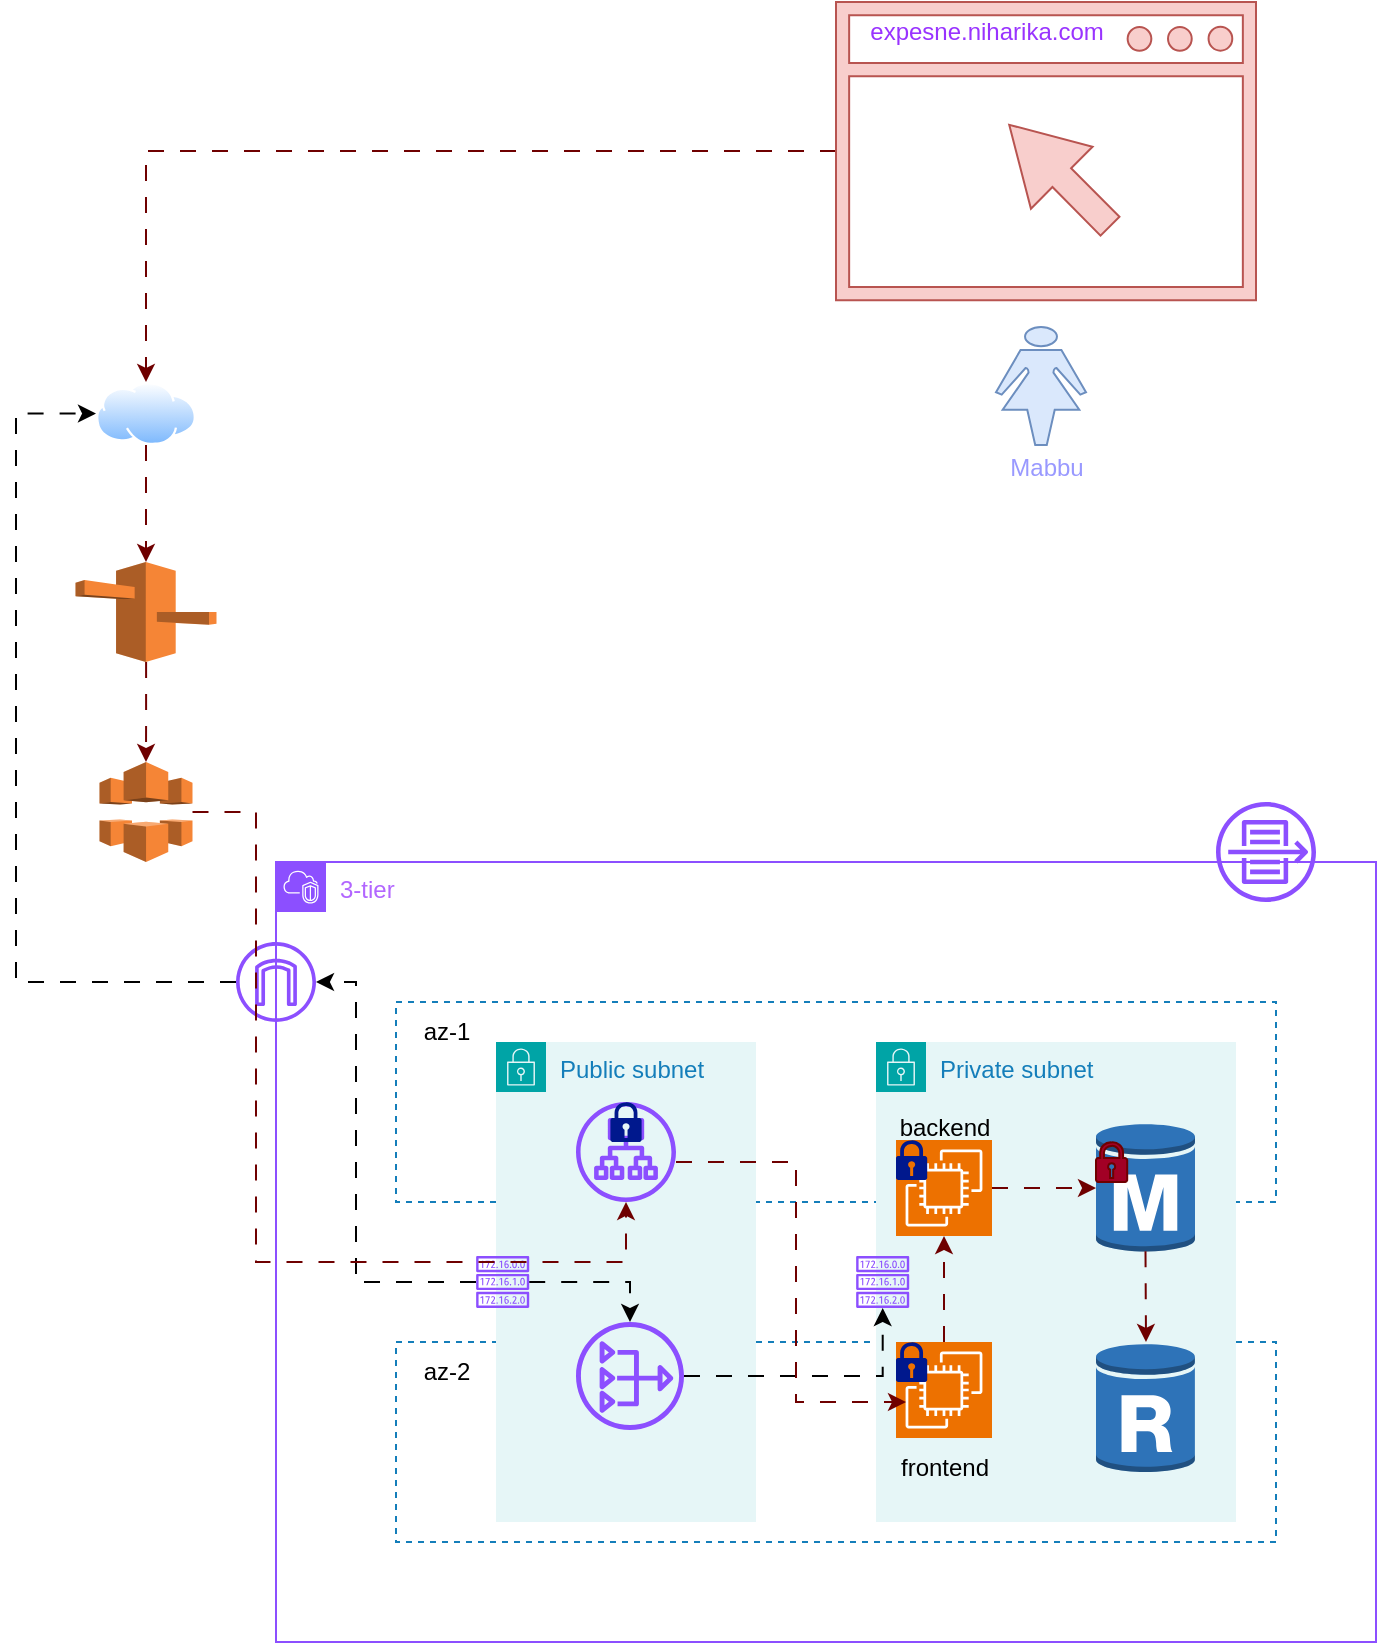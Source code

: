 <mxfile version="24.7.17">
  <diagram name="Page-1" id="eEPfoV1EEF3tn9h3JWw6">
    <mxGraphModel dx="1833" dy="2238" grid="1" gridSize="10" guides="1" tooltips="1" connect="1" arrows="1" fold="1" page="1" pageScale="1" pageWidth="850" pageHeight="1100" math="0" shadow="0">
      <root>
        <mxCell id="0" />
        <mxCell id="1" parent="0" />
        <mxCell id="WgRBeZ9gFVKyx4dr9Oa8-1" value="&lt;font color=&quot;#b266ff&quot;&gt;3-tier&lt;/font&gt;" style="points=[[0,0],[0.25,0],[0.5,0],[0.75,0],[1,0],[1,0.25],[1,0.5],[1,0.75],[1,1],[0.75,1],[0.5,1],[0.25,1],[0,1],[0,0.75],[0,0.5],[0,0.25]];outlineConnect=0;gradientColor=none;html=1;whiteSpace=wrap;fontSize=12;fontStyle=0;container=1;pointerEvents=0;collapsible=0;recursiveResize=0;shape=mxgraph.aws4.group;grIcon=mxgraph.aws4.group_vpc2;strokeColor=#8C4FFF;fillColor=none;verticalAlign=top;align=left;spacingLeft=30;fontColor=#AAB7B8;dashed=0;" parent="1" vertex="1">
          <mxGeometry x="140" y="150" width="550" height="390" as="geometry" />
        </mxCell>
        <mxCell id="WgRBeZ9gFVKyx4dr9Oa8-2" value="" style="fillColor=none;strokeColor=#147EBA;dashed=1;verticalAlign=top;fontStyle=0;fontColor=#147EBA;whiteSpace=wrap;html=1;" parent="WgRBeZ9gFVKyx4dr9Oa8-1" vertex="1">
          <mxGeometry x="60" y="70" width="440" height="100" as="geometry" />
        </mxCell>
        <mxCell id="WgRBeZ9gFVKyx4dr9Oa8-3" value="" style="fillColor=none;strokeColor=#147EBA;dashed=1;verticalAlign=top;fontStyle=0;fontColor=#147EBA;whiteSpace=wrap;html=1;" parent="WgRBeZ9gFVKyx4dr9Oa8-1" vertex="1">
          <mxGeometry x="60" y="240" width="440" height="100" as="geometry" />
        </mxCell>
        <mxCell id="WgRBeZ9gFVKyx4dr9Oa8-4" value="az-2" style="text;html=1;align=center;verticalAlign=middle;resizable=0;points=[];autosize=1;strokeColor=none;fillColor=none;" parent="WgRBeZ9gFVKyx4dr9Oa8-1" vertex="1">
          <mxGeometry x="60" y="240" width="50" height="30" as="geometry" />
        </mxCell>
        <mxCell id="WgRBeZ9gFVKyx4dr9Oa8-5" value="az-1" style="text;html=1;align=center;verticalAlign=middle;resizable=0;points=[];autosize=1;strokeColor=none;fillColor=none;" parent="WgRBeZ9gFVKyx4dr9Oa8-1" vertex="1">
          <mxGeometry x="60" y="70" width="50" height="30" as="geometry" />
        </mxCell>
        <mxCell id="WgRBeZ9gFVKyx4dr9Oa8-6" value="Public subnet" style="points=[[0,0],[0.25,0],[0.5,0],[0.75,0],[1,0],[1,0.25],[1,0.5],[1,0.75],[1,1],[0.75,1],[0.5,1],[0.25,1],[0,1],[0,0.75],[0,0.5],[0,0.25]];outlineConnect=0;gradientColor=none;html=1;whiteSpace=wrap;fontSize=12;fontStyle=0;container=1;pointerEvents=0;collapsible=0;recursiveResize=0;shape=mxgraph.aws4.group;grIcon=mxgraph.aws4.group_security_group;grStroke=0;strokeColor=#00A4A6;fillColor=#E6F6F7;verticalAlign=top;align=left;spacingLeft=30;fontColor=#147EBA;dashed=0;" parent="WgRBeZ9gFVKyx4dr9Oa8-1" vertex="1">
          <mxGeometry x="110" y="90" width="130" height="240" as="geometry" />
        </mxCell>
        <mxCell id="WgRBeZ9gFVKyx4dr9Oa8-20" value="" style="sketch=0;outlineConnect=0;fontColor=#232F3E;gradientColor=none;fillColor=#8C4FFF;strokeColor=none;dashed=0;verticalLabelPosition=bottom;verticalAlign=top;align=center;html=1;fontSize=12;fontStyle=0;aspect=fixed;pointerEvents=1;shape=mxgraph.aws4.application_load_balancer;" parent="WgRBeZ9gFVKyx4dr9Oa8-6" vertex="1">
          <mxGeometry x="40" y="30" width="50" height="50" as="geometry" />
        </mxCell>
        <mxCell id="WgRBeZ9gFVKyx4dr9Oa8-58" style="edgeStyle=orthogonalEdgeStyle;rounded=0;orthogonalLoop=1;jettySize=auto;html=1;flowAnimation=1;" parent="WgRBeZ9gFVKyx4dr9Oa8-6" source="WgRBeZ9gFVKyx4dr9Oa8-24" target="WgRBeZ9gFVKyx4dr9Oa8-34" edge="1">
          <mxGeometry relative="1" as="geometry" />
        </mxCell>
        <mxCell id="WgRBeZ9gFVKyx4dr9Oa8-24" value="" style="sketch=0;outlineConnect=0;fontColor=#232F3E;gradientColor=none;fillColor=#8C4FFF;strokeColor=none;dashed=0;verticalLabelPosition=bottom;verticalAlign=top;align=center;html=1;fontSize=12;fontStyle=0;aspect=fixed;pointerEvents=1;shape=mxgraph.aws4.route_table;" parent="WgRBeZ9gFVKyx4dr9Oa8-6" vertex="1">
          <mxGeometry x="-10" y="107" width="26.68" height="26" as="geometry" />
        </mxCell>
        <mxCell id="WgRBeZ9gFVKyx4dr9Oa8-34" value="" style="sketch=0;outlineConnect=0;fontColor=#232F3E;gradientColor=none;fillColor=#8C4FFF;strokeColor=none;dashed=0;verticalLabelPosition=bottom;verticalAlign=top;align=center;html=1;fontSize=12;fontStyle=0;aspect=fixed;pointerEvents=1;shape=mxgraph.aws4.nat_gateway;" parent="WgRBeZ9gFVKyx4dr9Oa8-6" vertex="1">
          <mxGeometry x="40" y="140" width="54" height="54" as="geometry" />
        </mxCell>
        <mxCell id="WgRBeZ9gFVKyx4dr9Oa8-65" value="" style="sketch=0;aspect=fixed;pointerEvents=1;shadow=0;dashed=0;html=1;strokeColor=none;labelPosition=center;verticalLabelPosition=bottom;verticalAlign=top;align=center;fillColor=#00188D;shape=mxgraph.mscae.enterprise.lock" parent="WgRBeZ9gFVKyx4dr9Oa8-6" vertex="1">
          <mxGeometry x="57.2" y="30" width="15.6" height="20" as="geometry" />
        </mxCell>
        <mxCell id="WgRBeZ9gFVKyx4dr9Oa8-7" value="Private subnet" style="points=[[0,0],[0.25,0],[0.5,0],[0.75,0],[1,0],[1,0.25],[1,0.5],[1,0.75],[1,1],[0.75,1],[0.5,1],[0.25,1],[0,1],[0,0.75],[0,0.5],[0,0.25]];outlineConnect=0;gradientColor=none;html=1;whiteSpace=wrap;fontSize=12;fontStyle=0;container=1;pointerEvents=0;collapsible=0;recursiveResize=0;shape=mxgraph.aws4.group;grIcon=mxgraph.aws4.group_security_group;grStroke=0;strokeColor=#00A4A6;fillColor=#E6F6F7;verticalAlign=top;align=left;spacingLeft=30;fontColor=#147EBA;dashed=0;" parent="WgRBeZ9gFVKyx4dr9Oa8-1" vertex="1">
          <mxGeometry x="300" y="90" width="180" height="240" as="geometry" />
        </mxCell>
        <mxCell id="WgRBeZ9gFVKyx4dr9Oa8-10" value="" style="outlineConnect=0;dashed=0;verticalLabelPosition=bottom;verticalAlign=top;align=center;html=1;shape=mxgraph.aws3.rds_db_instance_read_replica;fillColor=#2E73B8;gradientColor=none;" parent="WgRBeZ9gFVKyx4dr9Oa8-7" vertex="1">
          <mxGeometry x="110" y="150" width="49.5" height="66" as="geometry" />
        </mxCell>
        <mxCell id="WgRBeZ9gFVKyx4dr9Oa8-17" value="" style="sketch=0;points=[[0,0,0],[0.25,0,0],[0.5,0,0],[0.75,0,0],[1,0,0],[0,1,0],[0.25,1,0],[0.5,1,0],[0.75,1,0],[1,1,0],[0,0.25,0],[0,0.5,0],[0,0.75,0],[1,0.25,0],[1,0.5,0],[1,0.75,0]];outlineConnect=0;fontColor=#232F3E;fillColor=#ED7100;strokeColor=#ffffff;dashed=0;verticalLabelPosition=bottom;verticalAlign=top;align=center;html=1;fontSize=12;fontStyle=0;aspect=fixed;shape=mxgraph.aws4.resourceIcon;resIcon=mxgraph.aws4.ec2;" parent="WgRBeZ9gFVKyx4dr9Oa8-7" vertex="1">
          <mxGeometry x="10" y="150" width="48" height="48" as="geometry" />
        </mxCell>
        <mxCell id="WgRBeZ9gFVKyx4dr9Oa8-18" value="&lt;div&gt;frontend&lt;/div&gt;" style="text;html=1;align=center;verticalAlign=middle;resizable=0;points=[];autosize=1;strokeColor=none;fillColor=none;" parent="WgRBeZ9gFVKyx4dr9Oa8-7" vertex="1">
          <mxGeometry x="-1" y="198" width="70" height="30" as="geometry" />
        </mxCell>
        <mxCell id="WgRBeZ9gFVKyx4dr9Oa8-66" value="" style="sketch=0;aspect=fixed;pointerEvents=1;shadow=0;dashed=0;html=1;strokeColor=none;labelPosition=center;verticalLabelPosition=bottom;verticalAlign=top;align=center;fillColor=#00188D;shape=mxgraph.mscae.enterprise.lock" parent="WgRBeZ9gFVKyx4dr9Oa8-7" vertex="1">
          <mxGeometry x="10" y="150" width="15.6" height="20" as="geometry" />
        </mxCell>
        <mxCell id="WgRBeZ9gFVKyx4dr9Oa8-8" value="" style="outlineConnect=0;dashed=0;verticalLabelPosition=bottom;verticalAlign=top;align=center;html=1;shape=mxgraph.aws3.rds_db_instance;fillColor=#2E73B8;gradientColor=none;" parent="WgRBeZ9gFVKyx4dr9Oa8-1" vertex="1">
          <mxGeometry x="410" y="130" width="49.5" height="66" as="geometry" />
        </mxCell>
        <mxCell id="WgRBeZ9gFVKyx4dr9Oa8-11" value="" style="sketch=0;points=[[0,0,0],[0.25,0,0],[0.5,0,0],[0.75,0,0],[1,0,0],[0,1,0],[0.25,1,0],[0.5,1,0],[0.75,1,0],[1,1,0],[0,0.25,0],[0,0.5,0],[0,0.75,0],[1,0.25,0],[1,0.5,0],[1,0.75,0]];outlineConnect=0;fontColor=#232F3E;fillColor=#ED7100;strokeColor=#ffffff;dashed=0;verticalLabelPosition=bottom;verticalAlign=top;align=center;html=1;fontSize=12;fontStyle=0;aspect=fixed;shape=mxgraph.aws4.resourceIcon;resIcon=mxgraph.aws4.ec2;" parent="WgRBeZ9gFVKyx4dr9Oa8-1" vertex="1">
          <mxGeometry x="310" y="139" width="48" height="48" as="geometry" />
        </mxCell>
        <mxCell id="WgRBeZ9gFVKyx4dr9Oa8-12" value="" style="endArrow=classic;html=1;rounded=0;exitX=0.5;exitY=0.98;exitDx=0;exitDy=0;exitPerimeter=0;flowAnimation=1;fillColor=#a20025;strokeColor=#6F0000;" parent="WgRBeZ9gFVKyx4dr9Oa8-1" source="WgRBeZ9gFVKyx4dr9Oa8-8" edge="1">
          <mxGeometry width="50" height="50" relative="1" as="geometry">
            <mxPoint x="260" y="200" as="sourcePoint" />
            <mxPoint x="435" y="240" as="targetPoint" />
          </mxGeometry>
        </mxCell>
        <mxCell id="WgRBeZ9gFVKyx4dr9Oa8-16" style="edgeStyle=orthogonalEdgeStyle;rounded=0;orthogonalLoop=1;jettySize=auto;html=1;exitX=1;exitY=0.5;exitDx=0;exitDy=0;exitPerimeter=0;entryX=0;entryY=0.5;entryDx=0;entryDy=0;entryPerimeter=0;flowAnimation=1;fillColor=#a20025;strokeColor=#6F0000;" parent="WgRBeZ9gFVKyx4dr9Oa8-1" source="WgRBeZ9gFVKyx4dr9Oa8-11" target="WgRBeZ9gFVKyx4dr9Oa8-8" edge="1">
          <mxGeometry relative="1" as="geometry" />
        </mxCell>
        <mxCell id="WgRBeZ9gFVKyx4dr9Oa8-13" value="backend&lt;div&gt;&lt;br&gt;&lt;/div&gt;" style="text;html=1;align=center;verticalAlign=middle;resizable=0;points=[];autosize=1;strokeColor=none;fillColor=none;" parent="WgRBeZ9gFVKyx4dr9Oa8-1" vertex="1">
          <mxGeometry x="299" y="120" width="70" height="40" as="geometry" />
        </mxCell>
        <mxCell id="WgRBeZ9gFVKyx4dr9Oa8-19" style="edgeStyle=orthogonalEdgeStyle;rounded=0;orthogonalLoop=1;jettySize=auto;html=1;exitX=0.5;exitY=0;exitDx=0;exitDy=0;exitPerimeter=0;entryX=0.5;entryY=1;entryDx=0;entryDy=0;entryPerimeter=0;flowAnimation=1;fillColor=#a20025;strokeColor=#6F0000;" parent="WgRBeZ9gFVKyx4dr9Oa8-1" source="WgRBeZ9gFVKyx4dr9Oa8-17" target="WgRBeZ9gFVKyx4dr9Oa8-11" edge="1">
          <mxGeometry relative="1" as="geometry" />
        </mxCell>
        <mxCell id="WgRBeZ9gFVKyx4dr9Oa8-22" value="" style="sketch=0;outlineConnect=0;fontColor=#232F3E;gradientColor=none;fillColor=#8C4FFF;strokeColor=none;dashed=0;verticalLabelPosition=bottom;verticalAlign=top;align=center;html=1;fontSize=12;fontStyle=0;aspect=fixed;pointerEvents=1;shape=mxgraph.aws4.route_table;" parent="WgRBeZ9gFVKyx4dr9Oa8-1" vertex="1">
          <mxGeometry x="290" y="197" width="26.68" height="26" as="geometry" />
        </mxCell>
        <mxCell id="WgRBeZ9gFVKyx4dr9Oa8-36" style="edgeStyle=orthogonalEdgeStyle;rounded=0;orthogonalLoop=1;jettySize=auto;html=1;flowAnimation=1;" parent="WgRBeZ9gFVKyx4dr9Oa8-1" source="WgRBeZ9gFVKyx4dr9Oa8-34" target="WgRBeZ9gFVKyx4dr9Oa8-22" edge="1">
          <mxGeometry relative="1" as="geometry" />
        </mxCell>
        <mxCell id="WgRBeZ9gFVKyx4dr9Oa8-37" value="" style="sketch=0;outlineConnect=0;fontColor=#232F3E;gradientColor=none;fillColor=#8C4FFF;strokeColor=none;dashed=0;verticalLabelPosition=bottom;verticalAlign=top;align=center;html=1;fontSize=12;fontStyle=0;aspect=fixed;pointerEvents=1;shape=mxgraph.aws4.flow_logs;" parent="WgRBeZ9gFVKyx4dr9Oa8-1" vertex="1">
          <mxGeometry x="470" y="-30" width="50" height="50" as="geometry" />
        </mxCell>
        <mxCell id="WgRBeZ9gFVKyx4dr9Oa8-38" style="edgeStyle=orthogonalEdgeStyle;rounded=0;orthogonalLoop=1;jettySize=auto;html=1;flowAnimation=1;fillColor=#a20025;strokeColor=#6F0000;" parent="WgRBeZ9gFVKyx4dr9Oa8-1" source="WgRBeZ9gFVKyx4dr9Oa8-20" edge="1">
          <mxGeometry relative="1" as="geometry">
            <mxPoint x="210" y="150" as="sourcePoint" />
            <mxPoint x="315" y="270" as="targetPoint" />
            <Array as="points">
              <mxPoint x="260" y="150" />
              <mxPoint x="260" y="270" />
            </Array>
          </mxGeometry>
        </mxCell>
        <mxCell id="WgRBeZ9gFVKyx4dr9Oa8-68" value="" style="sketch=0;aspect=fixed;pointerEvents=1;shadow=0;dashed=0;html=1;strokeColor=#6F0000;labelPosition=center;verticalLabelPosition=bottom;verticalAlign=top;align=center;fillColor=#a20025;shape=mxgraph.mscae.enterprise.lock;fontColor=#ffffff;" parent="WgRBeZ9gFVKyx4dr9Oa8-1" vertex="1">
          <mxGeometry x="410" y="140" width="15.6" height="20" as="geometry" />
        </mxCell>
        <mxCell id="WgRBeZ9gFVKyx4dr9Oa8-67" value="" style="sketch=0;aspect=fixed;pointerEvents=1;shadow=0;dashed=0;html=1;strokeColor=none;labelPosition=center;verticalLabelPosition=bottom;verticalAlign=top;align=center;fillColor=#00188D;shape=mxgraph.mscae.enterprise.lock" parent="WgRBeZ9gFVKyx4dr9Oa8-1" vertex="1">
          <mxGeometry x="310" y="139" width="15.6" height="20" as="geometry" />
        </mxCell>
        <mxCell id="WgRBeZ9gFVKyx4dr9Oa8-21" value="" style="sketch=0;outlineConnect=0;fontColor=#232F3E;gradientColor=none;fillColor=#8C4FFF;strokeColor=none;dashed=0;verticalLabelPosition=bottom;verticalAlign=top;align=center;html=1;fontSize=12;fontStyle=0;aspect=fixed;pointerEvents=1;shape=mxgraph.aws4.internet_gateway;" parent="1" vertex="1">
          <mxGeometry x="120" y="190" width="40" height="40" as="geometry" />
        </mxCell>
        <mxCell id="WgRBeZ9gFVKyx4dr9Oa8-32" value="" style="image;aspect=fixed;perimeter=ellipsePerimeter;html=1;align=center;shadow=0;dashed=0;spacingTop=3;image=img/lib/active_directory/internet_cloud.svg;" parent="1" vertex="1">
          <mxGeometry x="50" y="-90" width="50" height="31.5" as="geometry" />
        </mxCell>
        <mxCell id="WgRBeZ9gFVKyx4dr9Oa8-35" style="edgeStyle=orthogonalEdgeStyle;rounded=0;orthogonalLoop=1;jettySize=auto;html=1;flowAnimation=1;" parent="1" target="WgRBeZ9gFVKyx4dr9Oa8-21" edge="1">
          <mxGeometry relative="1" as="geometry">
            <mxPoint x="240" y="360" as="sourcePoint" />
            <Array as="points">
              <mxPoint x="180" y="360" />
              <mxPoint x="180" y="210" />
            </Array>
          </mxGeometry>
        </mxCell>
        <mxCell id="WgRBeZ9gFVKyx4dr9Oa8-51" style="edgeStyle=orthogonalEdgeStyle;rounded=0;orthogonalLoop=1;jettySize=auto;html=1;flowAnimation=1;fillColor=#a20025;strokeColor=#6F0000;" parent="1" source="WgRBeZ9gFVKyx4dr9Oa8-39" target="WgRBeZ9gFVKyx4dr9Oa8-20" edge="1">
          <mxGeometry relative="1" as="geometry">
            <mxPoint x="315" y="330" as="targetPoint" />
            <Array as="points">
              <mxPoint x="130" y="125" />
              <mxPoint x="130" y="350" />
              <mxPoint x="315" y="350" />
            </Array>
          </mxGeometry>
        </mxCell>
        <mxCell id="WgRBeZ9gFVKyx4dr9Oa8-44" style="edgeStyle=orthogonalEdgeStyle;rounded=0;orthogonalLoop=1;jettySize=auto;html=1;entryX=0.5;entryY=0;entryDx=0;entryDy=0;flowAnimation=1;fillColor=#a20025;strokeColor=#6F0000;" parent="1" source="WgRBeZ9gFVKyx4dr9Oa8-41" target="WgRBeZ9gFVKyx4dr9Oa8-32" edge="1">
          <mxGeometry relative="1" as="geometry" />
        </mxCell>
        <mxCell id="WgRBeZ9gFVKyx4dr9Oa8-41" value="" style="sketch=0;pointerEvents=1;shadow=0;dashed=0;html=1;strokeColor=#b85450;fillColor=#f8cecc;aspect=fixed;labelPosition=center;verticalLabelPosition=bottom;verticalAlign=top;align=center;outlineConnect=0;shape=mxgraph.vvd.web_browser;" parent="1" vertex="1">
          <mxGeometry x="420" y="-280" width="210" height="149.1" as="geometry" />
        </mxCell>
        <mxCell id="WgRBeZ9gFVKyx4dr9Oa8-45" value="&lt;font color=&quot;#9933ff&quot;&gt;expesne.niharika.com&lt;/font&gt;" style="text;html=1;align=center;verticalAlign=middle;resizable=0;points=[];autosize=1;strokeColor=none;fillColor=none;" parent="1" vertex="1">
          <mxGeometry x="425" y="-280" width="140" height="30" as="geometry" />
        </mxCell>
        <mxCell id="WgRBeZ9gFVKyx4dr9Oa8-49" value="" style="shape=mxgraph.signs.people.woman_2;html=1;pointerEvents=1;fillColor=#dae8fc;strokeColor=#6c8ebf;verticalLabelPosition=bottom;verticalAlign=top;align=center;" parent="1" vertex="1">
          <mxGeometry x="500" y="-117.5" width="45" height="59" as="geometry" />
        </mxCell>
        <mxCell id="WgRBeZ9gFVKyx4dr9Oa8-50" value="&lt;font color=&quot;#9999ff&quot;&gt;Mabbu&lt;/font&gt;" style="text;html=1;align=center;verticalAlign=middle;resizable=0;points=[];autosize=1;strokeColor=none;fillColor=none;" parent="1" vertex="1">
          <mxGeometry x="495" y="-62" width="60" height="30" as="geometry" />
        </mxCell>
        <mxCell id="WgRBeZ9gFVKyx4dr9Oa8-55" style="edgeStyle=orthogonalEdgeStyle;rounded=0;orthogonalLoop=1;jettySize=auto;html=1;flowAnimation=1;fillColor=#a20025;strokeColor=#6F0000;" parent="1" source="WgRBeZ9gFVKyx4dr9Oa8-46" edge="1">
          <mxGeometry relative="1" as="geometry">
            <mxPoint x="75" y="100" as="targetPoint" />
            <Array as="points">
              <mxPoint x="75" y="80" />
              <mxPoint x="75" y="80" />
            </Array>
          </mxGeometry>
        </mxCell>
        <mxCell id="WgRBeZ9gFVKyx4dr9Oa8-46" value="" style="outlineConnect=0;dashed=0;verticalLabelPosition=bottom;verticalAlign=top;align=center;html=1;shape=mxgraph.aws3.route_53;fillColor=#F58536;gradientColor=none;" parent="1" vertex="1">
          <mxGeometry x="39.75" width="70.5" height="50" as="geometry" />
        </mxCell>
        <mxCell id="WgRBeZ9gFVKyx4dr9Oa8-54" value="" style="edgeStyle=orthogonalEdgeStyle;rounded=0;orthogonalLoop=1;jettySize=auto;html=1;flowAnimation=1;entryX=0;entryY=0.5;entryDx=0;entryDy=0;" parent="1" source="WgRBeZ9gFVKyx4dr9Oa8-21" target="WgRBeZ9gFVKyx4dr9Oa8-32" edge="1">
          <mxGeometry relative="1" as="geometry">
            <mxPoint x="20" y="-80" as="targetPoint" />
            <mxPoint x="120" y="210" as="sourcePoint" />
            <Array as="points">
              <mxPoint x="10" y="210" />
              <mxPoint x="10" y="-74" />
            </Array>
          </mxGeometry>
        </mxCell>
        <mxCell id="WgRBeZ9gFVKyx4dr9Oa8-39" value="" style="outlineConnect=0;dashed=0;verticalLabelPosition=bottom;verticalAlign=top;align=center;html=1;shape=mxgraph.aws3.cloudfront;fillColor=#F58536;gradientColor=none;" parent="1" vertex="1">
          <mxGeometry x="51.75" y="100" width="46.5" height="50" as="geometry" />
        </mxCell>
        <mxCell id="WgRBeZ9gFVKyx4dr9Oa8-59" style="edgeStyle=orthogonalEdgeStyle;rounded=0;orthogonalLoop=1;jettySize=auto;html=1;entryX=0.5;entryY=0;entryDx=0;entryDy=0;entryPerimeter=0;fillColor=#a20025;strokeColor=#6F0000;flowAnimation=1;" parent="1" source="WgRBeZ9gFVKyx4dr9Oa8-32" target="WgRBeZ9gFVKyx4dr9Oa8-46" edge="1">
          <mxGeometry relative="1" as="geometry" />
        </mxCell>
      </root>
    </mxGraphModel>
  </diagram>
</mxfile>
